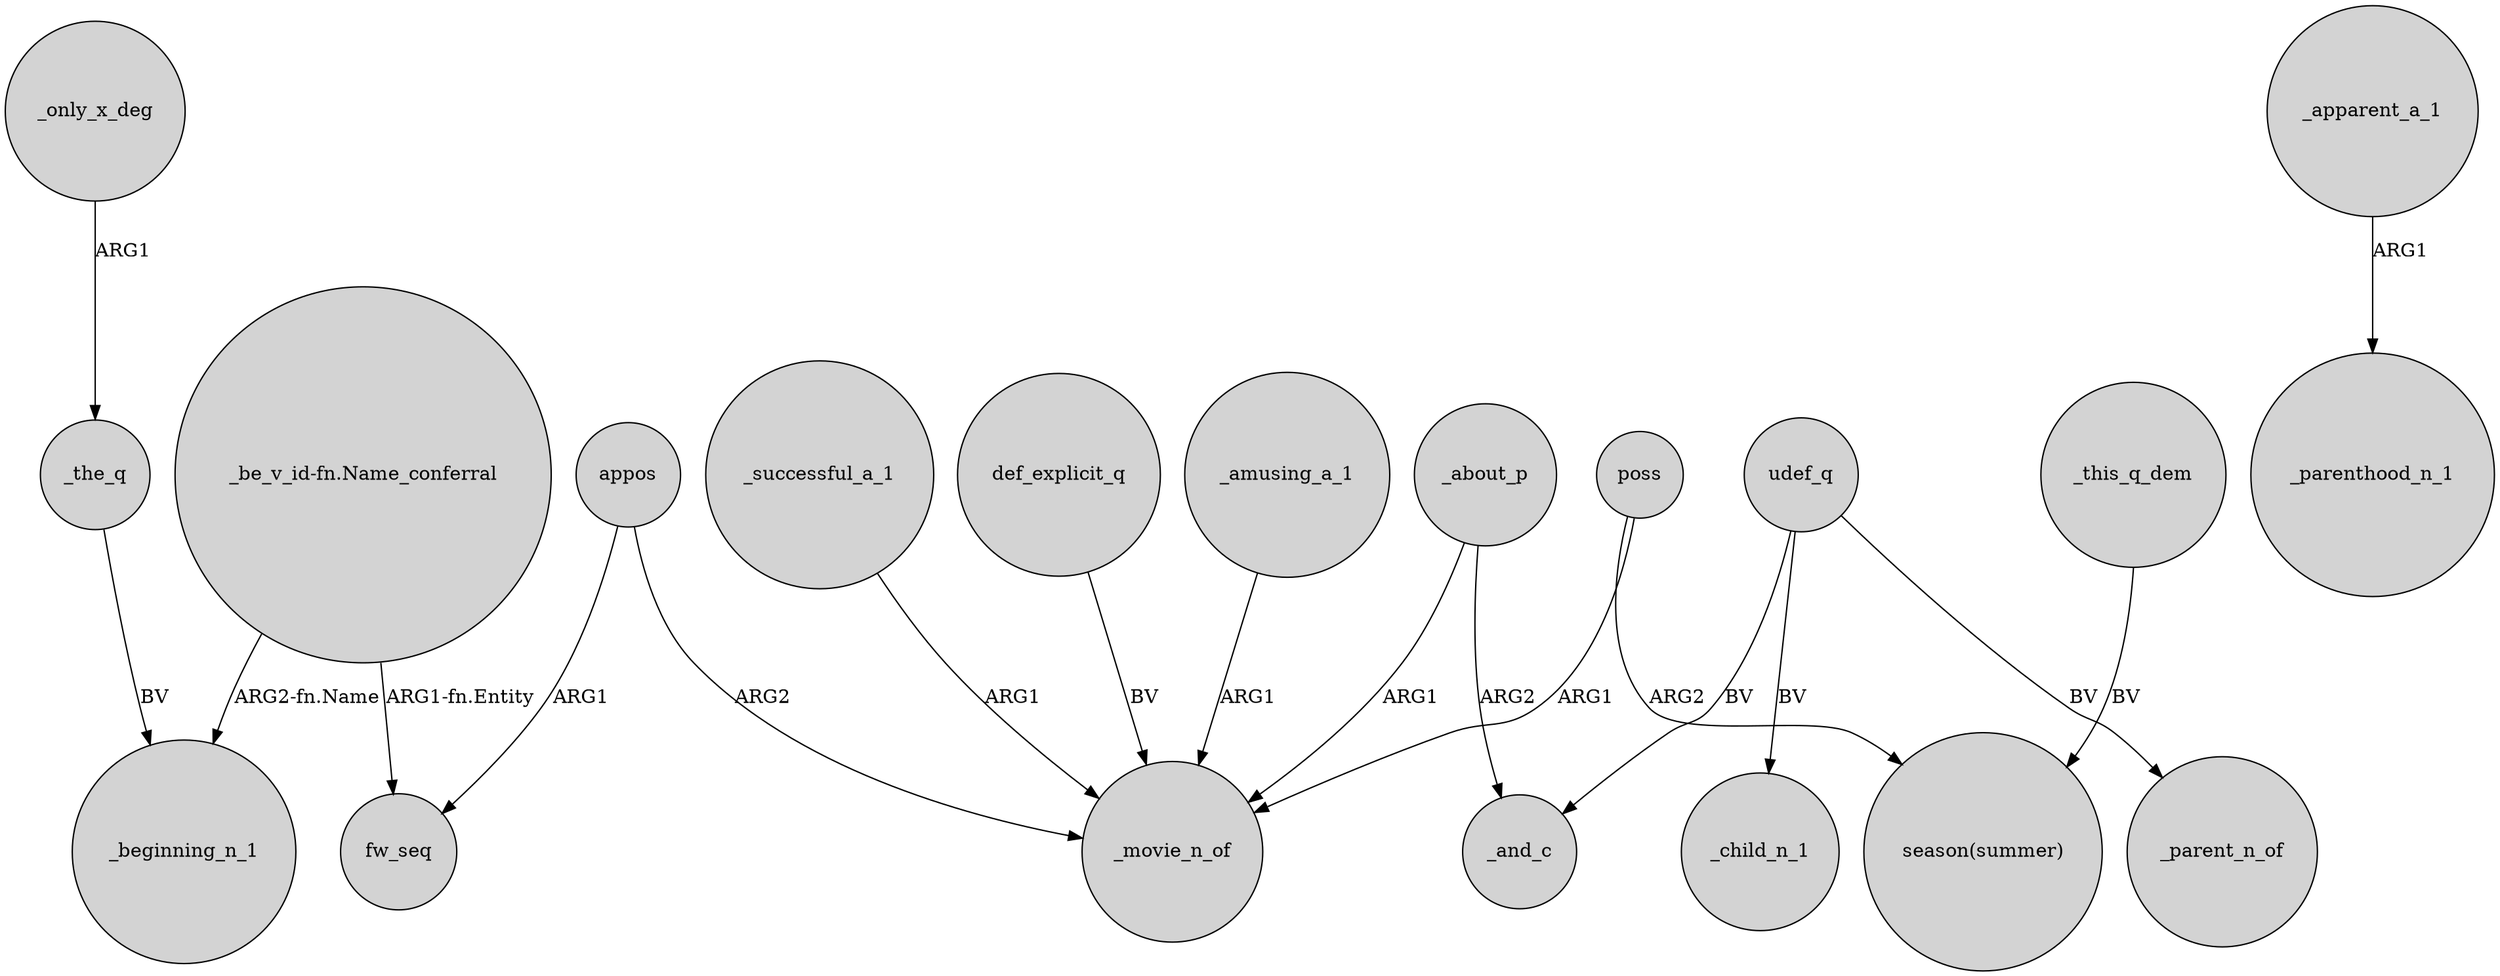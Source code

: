 digraph {
	node [shape=circle style=filled]
	_the_q -> _beginning_n_1 [label=BV]
	def_explicit_q -> _movie_n_of [label=BV]
	appos -> _movie_n_of [label=ARG2]
	"_be_v_id-fn.Name_conferral" -> _beginning_n_1 [label="ARG2-fn.Name"]
	_about_p -> _movie_n_of [label=ARG1]
	_this_q_dem -> "season(summer)" [label=BV]
	udef_q -> _child_n_1 [label=BV]
	udef_q -> _and_c [label=BV]
	udef_q -> _parent_n_of [label=BV]
	_only_x_deg -> _the_q [label=ARG1]
	_apparent_a_1 -> _parenthood_n_1 [label=ARG1]
	_about_p -> _and_c [label=ARG2]
	_successful_a_1 -> _movie_n_of [label=ARG1]
	poss -> "season(summer)" [label=ARG2]
	_amusing_a_1 -> _movie_n_of [label=ARG1]
	appos -> fw_seq [label=ARG1]
	poss -> _movie_n_of [label=ARG1]
	"_be_v_id-fn.Name_conferral" -> fw_seq [label="ARG1-fn.Entity"]
}

